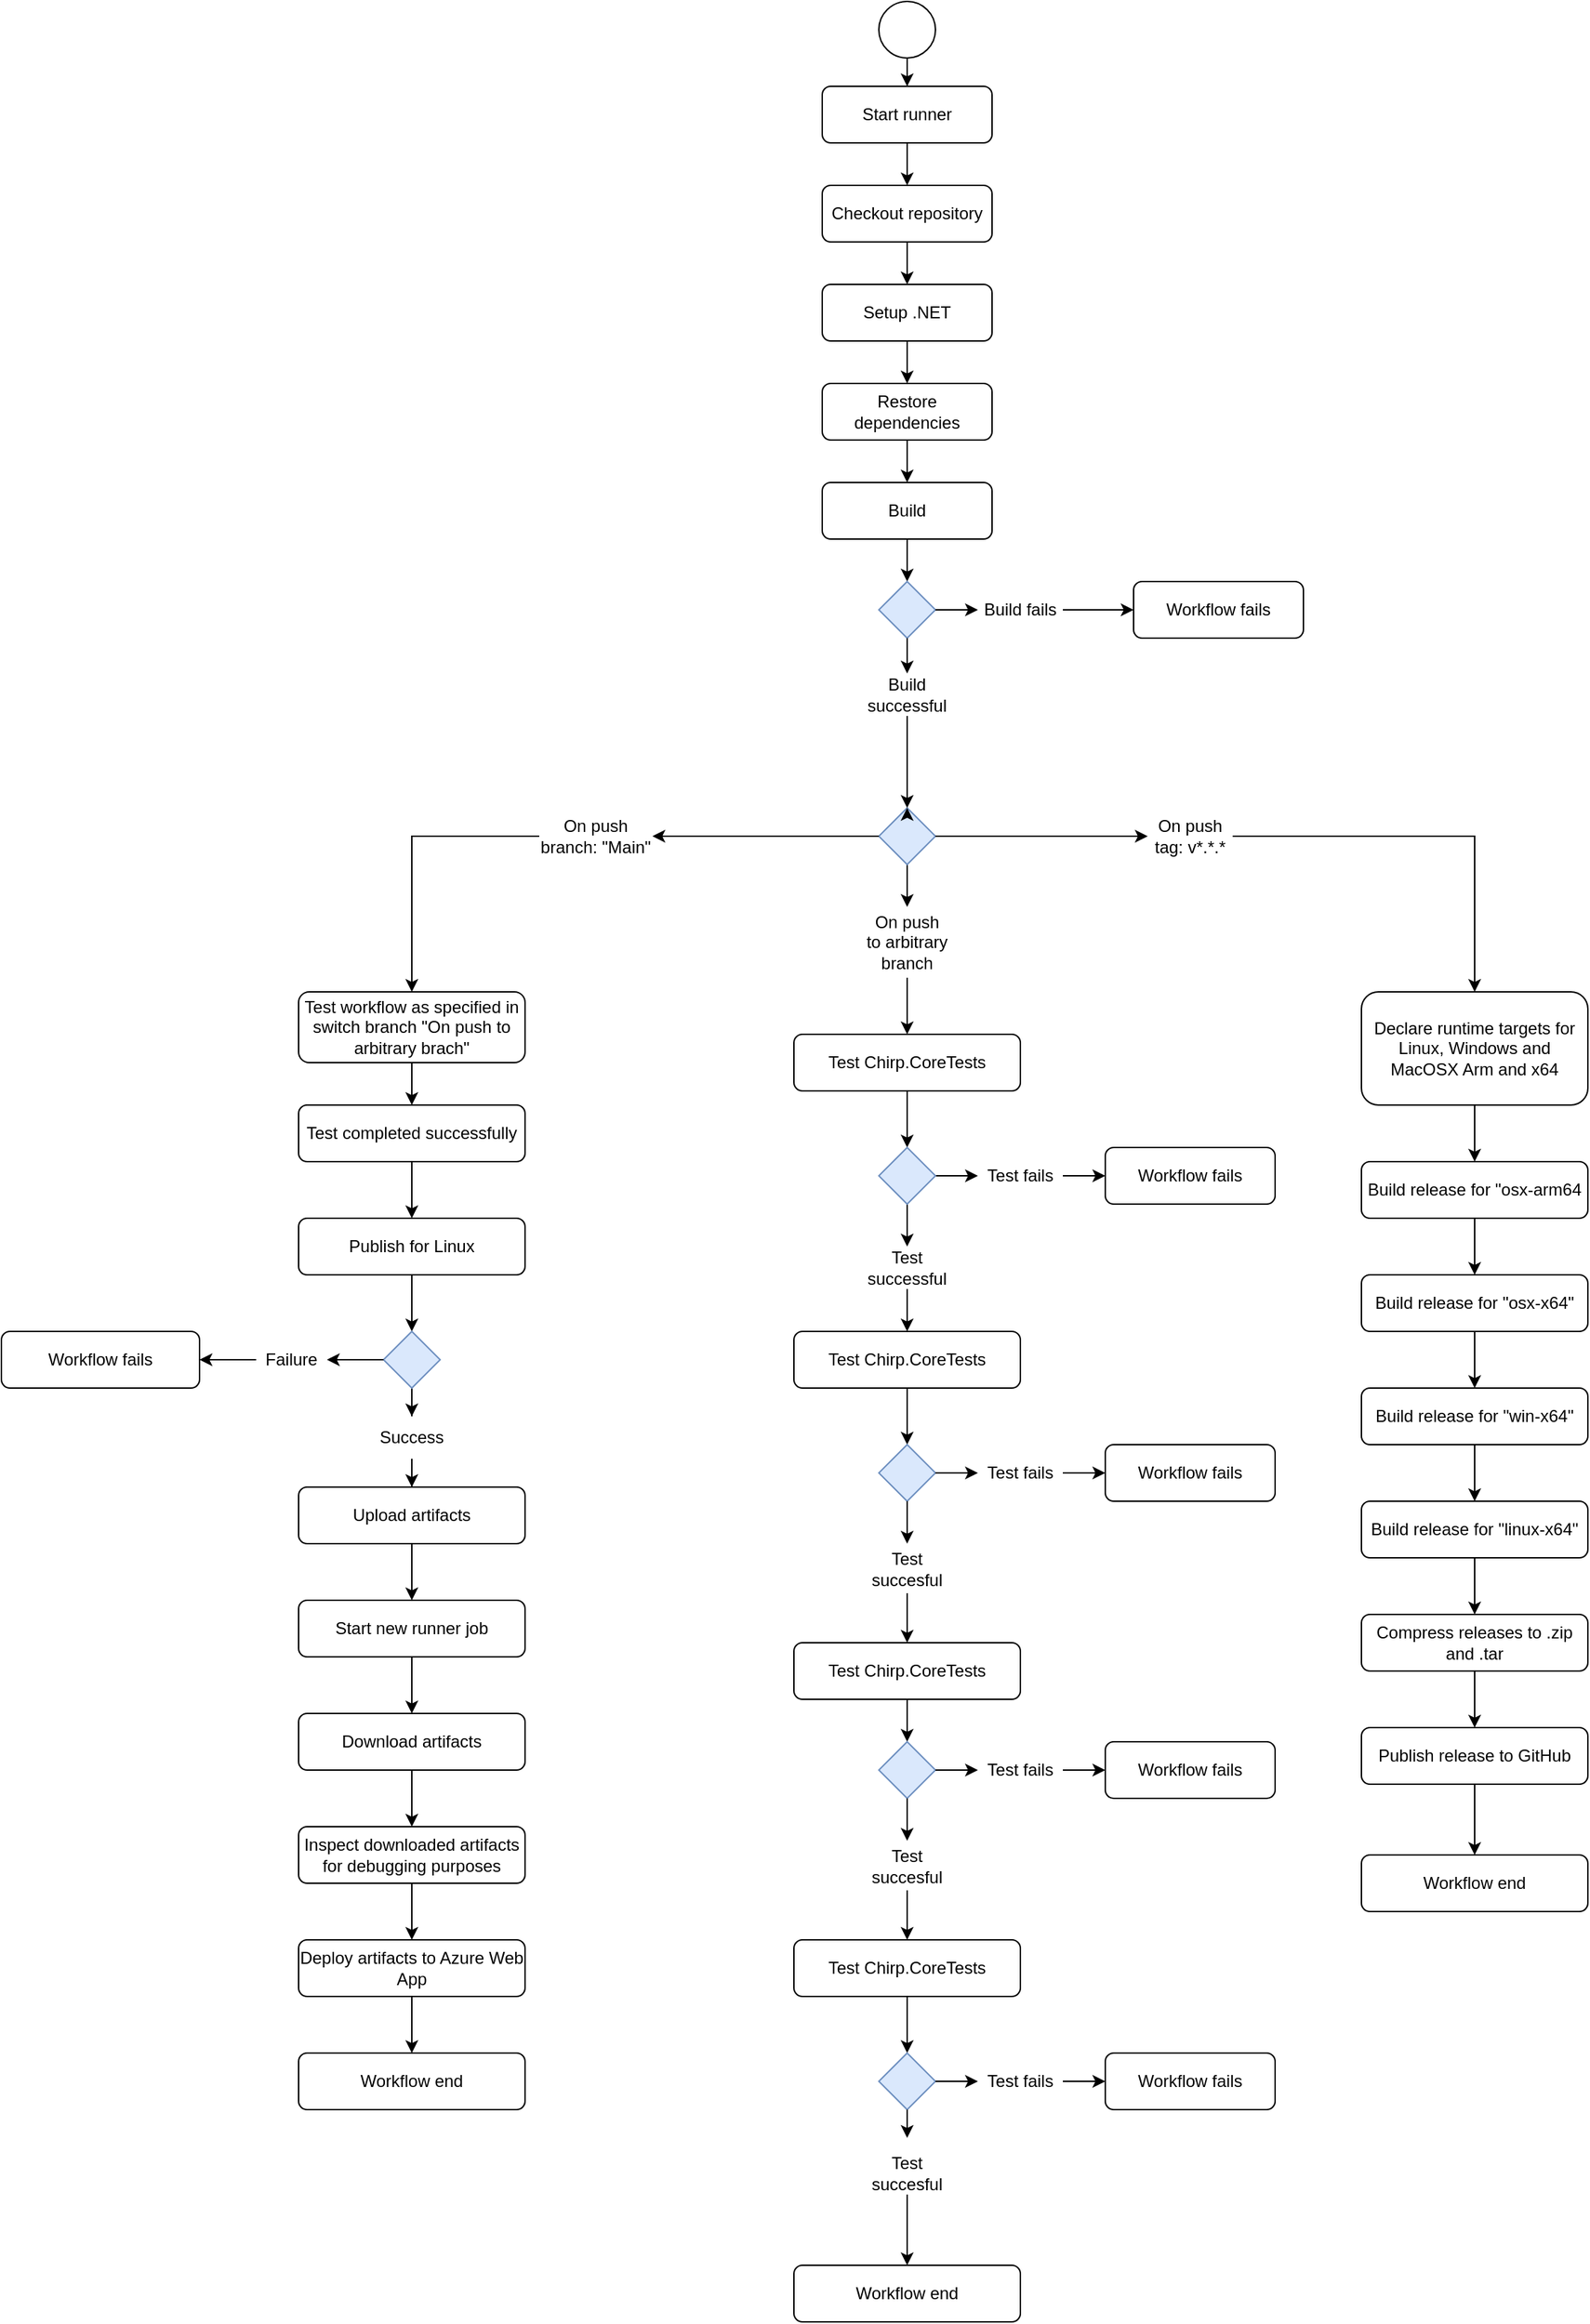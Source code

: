 <mxfile version="22.1.11" type="github">
  <diagram id="C5RBs43oDa-KdzZeNtuy" name="Page-1">
    <mxGraphModel dx="1363" dy="829" grid="1" gridSize="10" guides="1" tooltips="1" connect="1" arrows="1" fold="1" page="1" pageScale="1" pageWidth="827" pageHeight="1169" math="0" shadow="0">
      <root>
        <mxCell id="WIyWlLk6GJQsqaUBKTNV-0" />
        <mxCell id="WIyWlLk6GJQsqaUBKTNV-1" parent="WIyWlLk6GJQsqaUBKTNV-0" />
        <mxCell id="6M2s1T-CdseFFnocJwDW-27" style="edgeStyle=orthogonalEdgeStyle;rounded=0;orthogonalLoop=1;jettySize=auto;html=1;entryX=0.5;entryY=0;entryDx=0;entryDy=0;" parent="WIyWlLk6GJQsqaUBKTNV-1" source="WIyWlLk6GJQsqaUBKTNV-7" target="6M2s1T-CdseFFnocJwDW-26" edge="1">
          <mxGeometry relative="1" as="geometry">
            <mxPoint x="840" y="230" as="targetPoint" />
          </mxGeometry>
        </mxCell>
        <mxCell id="WIyWlLk6GJQsqaUBKTNV-7" value="Start runner" style="rounded=1;whiteSpace=wrap;html=1;fontSize=12;glass=0;strokeWidth=1;shadow=0;flipV=0;" parent="WIyWlLk6GJQsqaUBKTNV-1" vertex="1">
          <mxGeometry x="780" y="80" width="120" height="40" as="geometry" />
        </mxCell>
        <mxCell id="6M2s1T-CdseFFnocJwDW-54" style="edgeStyle=orthogonalEdgeStyle;rounded=0;orthogonalLoop=1;jettySize=auto;html=1;entryX=0.5;entryY=0;entryDx=0;entryDy=0;" parent="WIyWlLk6GJQsqaUBKTNV-1" source="6M2s1T-CdseFFnocJwDW-0" target="WIyWlLk6GJQsqaUBKTNV-7" edge="1">
          <mxGeometry relative="1" as="geometry" />
        </mxCell>
        <mxCell id="6M2s1T-CdseFFnocJwDW-0" value="" style="ellipse;whiteSpace=wrap;html=1;aspect=fixed;flipV=0;" parent="WIyWlLk6GJQsqaUBKTNV-1" vertex="1">
          <mxGeometry x="820" y="20" width="40" height="40" as="geometry" />
        </mxCell>
        <mxCell id="6M2s1T-CdseFFnocJwDW-119" style="edgeStyle=orthogonalEdgeStyle;rounded=0;orthogonalLoop=1;jettySize=auto;html=1;entryX=0.5;entryY=0;entryDx=0;entryDy=0;" parent="WIyWlLk6GJQsqaUBKTNV-1" source="6M2s1T-CdseFFnocJwDW-14" target="6M2s1T-CdseFFnocJwDW-21" edge="1">
          <mxGeometry relative="1" as="geometry" />
        </mxCell>
        <mxCell id="6M2s1T-CdseFFnocJwDW-14" value="" style="rhombus;whiteSpace=wrap;html=1;fillColor=#dae8fc;strokeColor=#6c8ebf;flipV=0;" parent="WIyWlLk6GJQsqaUBKTNV-1" vertex="1">
          <mxGeometry x="820" y="590" width="40" height="40" as="geometry" />
        </mxCell>
        <mxCell id="6M2s1T-CdseFFnocJwDW-22" value="" style="edgeStyle=orthogonalEdgeStyle;rounded=0;orthogonalLoop=1;jettySize=auto;html=1;" parent="WIyWlLk6GJQsqaUBKTNV-1" source="6M2s1T-CdseFFnocJwDW-14" target="6M2s1T-CdseFFnocJwDW-18" edge="1">
          <mxGeometry relative="1" as="geometry">
            <mxPoint x="520" y="695" as="targetPoint" />
            <mxPoint x="820" y="605" as="sourcePoint" />
            <Array as="points" />
          </mxGeometry>
        </mxCell>
        <mxCell id="6M2s1T-CdseFFnocJwDW-118" style="edgeStyle=orthogonalEdgeStyle;rounded=0;orthogonalLoop=1;jettySize=auto;html=1;entryX=0.5;entryY=0;entryDx=0;entryDy=0;" parent="WIyWlLk6GJQsqaUBKTNV-1" source="6M2s1T-CdseFFnocJwDW-18" target="6M2s1T-CdseFFnocJwDW-108" edge="1">
          <mxGeometry relative="1" as="geometry">
            <mxPoint x="490" y="720" as="targetPoint" />
          </mxGeometry>
        </mxCell>
        <mxCell id="6M2s1T-CdseFFnocJwDW-18" value="On push branch: &quot;Main&quot;" style="text;html=1;strokeColor=none;fillColor=none;align=center;verticalAlign=middle;whiteSpace=wrap;rounded=0;flipV=0;" parent="WIyWlLk6GJQsqaUBKTNV-1" vertex="1">
          <mxGeometry x="580" y="595" width="80" height="30" as="geometry" />
        </mxCell>
        <mxCell id="6M2s1T-CdseFFnocJwDW-65" style="edgeStyle=orthogonalEdgeStyle;rounded=0;orthogonalLoop=1;jettySize=auto;html=1;entryX=0.5;entryY=0;entryDx=0;entryDy=0;" parent="WIyWlLk6GJQsqaUBKTNV-1" source="6M2s1T-CdseFFnocJwDW-21" target="6M2s1T-CdseFFnocJwDW-69" edge="1">
          <mxGeometry relative="1" as="geometry">
            <mxPoint x="840" y="780" as="targetPoint" />
          </mxGeometry>
        </mxCell>
        <mxCell id="6M2s1T-CdseFFnocJwDW-21" value="On push to arbitrary branch" style="text;html=1;strokeColor=none;fillColor=none;align=center;verticalAlign=middle;whiteSpace=wrap;rounded=0;flipV=0;" parent="WIyWlLk6GJQsqaUBKTNV-1" vertex="1">
          <mxGeometry x="810" y="660" width="60" height="50" as="geometry" />
        </mxCell>
        <mxCell id="6M2s1T-CdseFFnocJwDW-25" value="" style="edgeStyle=orthogonalEdgeStyle;rounded=0;orthogonalLoop=1;jettySize=auto;html=1;" parent="WIyWlLk6GJQsqaUBKTNV-1" source="6M2s1T-CdseFFnocJwDW-14" target="6M2s1T-CdseFFnocJwDW-19" edge="1">
          <mxGeometry relative="1" as="geometry">
            <mxPoint x="860" y="605" as="sourcePoint" />
            <mxPoint x="1200" y="735" as="targetPoint" />
            <Array as="points" />
          </mxGeometry>
        </mxCell>
        <mxCell id="6M2s1T-CdseFFnocJwDW-64" style="edgeStyle=orthogonalEdgeStyle;rounded=0;orthogonalLoop=1;jettySize=auto;html=1;entryX=0.5;entryY=0;entryDx=0;entryDy=0;" parent="WIyWlLk6GJQsqaUBKTNV-1" source="6M2s1T-CdseFFnocJwDW-19" target="6M2s1T-CdseFFnocJwDW-34" edge="1">
          <mxGeometry relative="1" as="geometry" />
        </mxCell>
        <mxCell id="6M2s1T-CdseFFnocJwDW-19" value="On push tag: v*.*.*" style="text;html=1;strokeColor=none;fillColor=none;align=center;verticalAlign=middle;whiteSpace=wrap;rounded=0;flipV=0;" parent="WIyWlLk6GJQsqaUBKTNV-1" vertex="1">
          <mxGeometry x="1010" y="595" width="60" height="30" as="geometry" />
        </mxCell>
        <mxCell id="6M2s1T-CdseFFnocJwDW-29" style="edgeStyle=orthogonalEdgeStyle;rounded=0;orthogonalLoop=1;jettySize=auto;html=1;entryX=0.5;entryY=0;entryDx=0;entryDy=0;" parent="WIyWlLk6GJQsqaUBKTNV-1" source="6M2s1T-CdseFFnocJwDW-26" target="6M2s1T-CdseFFnocJwDW-28" edge="1">
          <mxGeometry relative="1" as="geometry" />
        </mxCell>
        <mxCell id="6M2s1T-CdseFFnocJwDW-26" value="Checkout repository" style="rounded=1;whiteSpace=wrap;html=1;fontSize=12;glass=0;strokeWidth=1;shadow=0;flipV=0;" parent="WIyWlLk6GJQsqaUBKTNV-1" vertex="1">
          <mxGeometry x="780" y="150" width="120" height="40" as="geometry" />
        </mxCell>
        <mxCell id="6M2s1T-CdseFFnocJwDW-31" style="edgeStyle=orthogonalEdgeStyle;rounded=0;orthogonalLoop=1;jettySize=auto;html=1;entryX=0.5;entryY=0;entryDx=0;entryDy=0;" parent="WIyWlLk6GJQsqaUBKTNV-1" source="6M2s1T-CdseFFnocJwDW-28" target="6M2s1T-CdseFFnocJwDW-30" edge="1">
          <mxGeometry relative="1" as="geometry" />
        </mxCell>
        <mxCell id="6M2s1T-CdseFFnocJwDW-28" value="Setup .NET" style="rounded=1;whiteSpace=wrap;html=1;fontSize=12;glass=0;strokeWidth=1;shadow=0;flipV=0;" parent="WIyWlLk6GJQsqaUBKTNV-1" vertex="1">
          <mxGeometry x="780" y="220" width="120" height="40" as="geometry" />
        </mxCell>
        <mxCell id="6M2s1T-CdseFFnocJwDW-33" style="edgeStyle=orthogonalEdgeStyle;rounded=0;orthogonalLoop=1;jettySize=auto;html=1;entryX=0.5;entryY=0;entryDx=0;entryDy=0;" parent="WIyWlLk6GJQsqaUBKTNV-1" source="6M2s1T-CdseFFnocJwDW-30" target="6M2s1T-CdseFFnocJwDW-32" edge="1">
          <mxGeometry relative="1" as="geometry" />
        </mxCell>
        <mxCell id="6M2s1T-CdseFFnocJwDW-30" value="Restore dependencies" style="rounded=1;whiteSpace=wrap;html=1;fontSize=12;glass=0;strokeWidth=1;shadow=0;flipV=0;" parent="WIyWlLk6GJQsqaUBKTNV-1" vertex="1">
          <mxGeometry x="780" y="290" width="120" height="40" as="geometry" />
        </mxCell>
        <mxCell id="6M2s1T-CdseFFnocJwDW-32" value="Build" style="rounded=1;whiteSpace=wrap;html=1;fontSize=12;glass=0;strokeWidth=1;shadow=0;flipV=0;" parent="WIyWlLk6GJQsqaUBKTNV-1" vertex="1">
          <mxGeometry x="780" y="360" width="120" height="40" as="geometry" />
        </mxCell>
        <mxCell id="6M2s1T-CdseFFnocJwDW-41" style="edgeStyle=orthogonalEdgeStyle;rounded=0;orthogonalLoop=1;jettySize=auto;html=1;entryX=0.5;entryY=0;entryDx=0;entryDy=0;" parent="WIyWlLk6GJQsqaUBKTNV-1" source="6M2s1T-CdseFFnocJwDW-34" target="6M2s1T-CdseFFnocJwDW-36" edge="1">
          <mxGeometry relative="1" as="geometry" />
        </mxCell>
        <mxCell id="6M2s1T-CdseFFnocJwDW-34" value="Declare runtime targets for Linux, Windows and MacOSX Arm and x64" style="rounded=1;whiteSpace=wrap;html=1;fontSize=12;glass=0;strokeWidth=1;shadow=0;flipV=0;" parent="WIyWlLk6GJQsqaUBKTNV-1" vertex="1">
          <mxGeometry x="1161" y="720" width="160" height="80" as="geometry" />
        </mxCell>
        <mxCell id="6M2s1T-CdseFFnocJwDW-42" style="edgeStyle=orthogonalEdgeStyle;rounded=0;orthogonalLoop=1;jettySize=auto;html=1;entryX=0.5;entryY=0;entryDx=0;entryDy=0;" parent="WIyWlLk6GJQsqaUBKTNV-1" source="6M2s1T-CdseFFnocJwDW-36" target="6M2s1T-CdseFFnocJwDW-37" edge="1">
          <mxGeometry relative="1" as="geometry" />
        </mxCell>
        <mxCell id="6M2s1T-CdseFFnocJwDW-36" value="Build release for &quot;osx-arm64" style="rounded=1;whiteSpace=wrap;html=1;fontSize=12;glass=0;strokeWidth=1;shadow=0;flipV=0;" parent="WIyWlLk6GJQsqaUBKTNV-1" vertex="1">
          <mxGeometry x="1161" y="840" width="160" height="40" as="geometry" />
        </mxCell>
        <mxCell id="6M2s1T-CdseFFnocJwDW-43" style="edgeStyle=orthogonalEdgeStyle;rounded=0;orthogonalLoop=1;jettySize=auto;html=1;entryX=0.5;entryY=0;entryDx=0;entryDy=0;" parent="WIyWlLk6GJQsqaUBKTNV-1" source="6M2s1T-CdseFFnocJwDW-37" target="6M2s1T-CdseFFnocJwDW-38" edge="1">
          <mxGeometry relative="1" as="geometry" />
        </mxCell>
        <mxCell id="6M2s1T-CdseFFnocJwDW-37" value="Build release for &quot;osx-x64&quot;" style="rounded=1;whiteSpace=wrap;html=1;fontSize=12;glass=0;strokeWidth=1;shadow=0;flipV=0;" parent="WIyWlLk6GJQsqaUBKTNV-1" vertex="1">
          <mxGeometry x="1161" y="920" width="160" height="40" as="geometry" />
        </mxCell>
        <mxCell id="6M2s1T-CdseFFnocJwDW-44" style="edgeStyle=orthogonalEdgeStyle;rounded=0;orthogonalLoop=1;jettySize=auto;html=1;entryX=0.5;entryY=0;entryDx=0;entryDy=0;" parent="WIyWlLk6GJQsqaUBKTNV-1" source="6M2s1T-CdseFFnocJwDW-38" target="6M2s1T-CdseFFnocJwDW-40" edge="1">
          <mxGeometry relative="1" as="geometry" />
        </mxCell>
        <mxCell id="6M2s1T-CdseFFnocJwDW-38" value="Build release for &quot;win-x64&quot;" style="rounded=1;whiteSpace=wrap;html=1;fontSize=12;glass=0;strokeWidth=1;shadow=0;flipV=0;" parent="WIyWlLk6GJQsqaUBKTNV-1" vertex="1">
          <mxGeometry x="1161" y="1000" width="160" height="40" as="geometry" />
        </mxCell>
        <mxCell id="6M2s1T-CdseFFnocJwDW-66" style="edgeStyle=orthogonalEdgeStyle;rounded=0;orthogonalLoop=1;jettySize=auto;html=1;entryX=0.5;entryY=0;entryDx=0;entryDy=0;" parent="WIyWlLk6GJQsqaUBKTNV-1" source="6M2s1T-CdseFFnocJwDW-40" target="6M2s1T-CdseFFnocJwDW-45" edge="1">
          <mxGeometry relative="1" as="geometry" />
        </mxCell>
        <mxCell id="6M2s1T-CdseFFnocJwDW-40" value="Build release for &quot;linux-x64&quot;" style="rounded=1;whiteSpace=wrap;html=1;fontSize=12;glass=0;strokeWidth=1;shadow=0;flipV=0;" parent="WIyWlLk6GJQsqaUBKTNV-1" vertex="1">
          <mxGeometry x="1161" y="1080" width="160" height="40" as="geometry" />
        </mxCell>
        <mxCell id="6M2s1T-CdseFFnocJwDW-68" style="edgeStyle=orthogonalEdgeStyle;rounded=0;orthogonalLoop=1;jettySize=auto;html=1;entryX=0.5;entryY=0;entryDx=0;entryDy=0;" parent="WIyWlLk6GJQsqaUBKTNV-1" source="6M2s1T-CdseFFnocJwDW-45" target="6M2s1T-CdseFFnocJwDW-67" edge="1">
          <mxGeometry relative="1" as="geometry" />
        </mxCell>
        <mxCell id="6M2s1T-CdseFFnocJwDW-45" value="Compress releases to .zip and .tar" style="rounded=1;whiteSpace=wrap;html=1;fontSize=12;glass=0;strokeWidth=1;shadow=0;flipV=0;" parent="WIyWlLk6GJQsqaUBKTNV-1" vertex="1">
          <mxGeometry x="1161" y="1160" width="160" height="40" as="geometry" />
        </mxCell>
        <mxCell id="6M2s1T-CdseFFnocJwDW-47" value="" style="edgeStyle=orthogonalEdgeStyle;rounded=0;orthogonalLoop=1;jettySize=auto;html=1;entryX=0.5;entryY=0;entryDx=0;entryDy=0;" parent="WIyWlLk6GJQsqaUBKTNV-1" source="6M2s1T-CdseFFnocJwDW-32" target="6M2s1T-CdseFFnocJwDW-46" edge="1">
          <mxGeometry relative="1" as="geometry">
            <mxPoint x="1050" y="630" as="sourcePoint" />
            <mxPoint x="1050" y="820" as="targetPoint" />
          </mxGeometry>
        </mxCell>
        <mxCell id="6M2s1T-CdseFFnocJwDW-48" style="edgeStyle=orthogonalEdgeStyle;rounded=0;orthogonalLoop=1;jettySize=auto;html=1;entryX=0;entryY=0.5;entryDx=0;entryDy=0;" parent="WIyWlLk6GJQsqaUBKTNV-1" source="6M2s1T-CdseFFnocJwDW-59" target="6M2s1T-CdseFFnocJwDW-52" edge="1">
          <mxGeometry relative="1" as="geometry">
            <mxPoint x="1130" y="624" as="targetPoint" />
          </mxGeometry>
        </mxCell>
        <mxCell id="6M2s1T-CdseFFnocJwDW-60" style="edgeStyle=orthogonalEdgeStyle;rounded=0;orthogonalLoop=1;jettySize=auto;html=1;entryX=0.5;entryY=0;entryDx=0;entryDy=0;" parent="WIyWlLk6GJQsqaUBKTNV-1" target="6M2s1T-CdseFFnocJwDW-14" edge="1">
          <mxGeometry relative="1" as="geometry">
            <mxPoint x="840" y="594" as="sourcePoint" />
          </mxGeometry>
        </mxCell>
        <mxCell id="6M2s1T-CdseFFnocJwDW-46" value="" style="rhombus;whiteSpace=wrap;html=1;fillColor=#dae8fc;strokeColor=#6c8ebf;flipV=0;" parent="WIyWlLk6GJQsqaUBKTNV-1" vertex="1">
          <mxGeometry x="820" y="430" width="40" height="40" as="geometry" />
        </mxCell>
        <mxCell id="6M2s1T-CdseFFnocJwDW-52" value="Workflow fails" style="rounded=1;whiteSpace=wrap;html=1;fontSize=12;glass=0;strokeWidth=1;shadow=0;flipV=0;" parent="WIyWlLk6GJQsqaUBKTNV-1" vertex="1">
          <mxGeometry x="1000" y="430" width="120" height="40" as="geometry" />
        </mxCell>
        <mxCell id="6M2s1T-CdseFFnocJwDW-58" value="" style="edgeStyle=orthogonalEdgeStyle;rounded=0;orthogonalLoop=1;jettySize=auto;html=1;entryX=0;entryY=0.5;entryDx=0;entryDy=0;" parent="WIyWlLk6GJQsqaUBKTNV-1" source="6M2s1T-CdseFFnocJwDW-46" target="6M2s1T-CdseFFnocJwDW-59" edge="1">
          <mxGeometry relative="1" as="geometry">
            <mxPoint x="1000" y="454" as="targetPoint" />
            <mxPoint x="860" y="454" as="sourcePoint" />
          </mxGeometry>
        </mxCell>
        <mxCell id="6M2s1T-CdseFFnocJwDW-59" value="Build fails" style="text;html=1;strokeColor=none;fillColor=none;align=center;verticalAlign=middle;whiteSpace=wrap;rounded=0;flipV=0;" parent="WIyWlLk6GJQsqaUBKTNV-1" vertex="1">
          <mxGeometry x="890" y="435" width="60" height="30" as="geometry" />
        </mxCell>
        <mxCell id="6M2s1T-CdseFFnocJwDW-61" value="" style="edgeStyle=orthogonalEdgeStyle;rounded=0;orthogonalLoop=1;jettySize=auto;html=1;entryX=0.5;entryY=0;entryDx=0;entryDy=0;" parent="WIyWlLk6GJQsqaUBKTNV-1" source="6M2s1T-CdseFFnocJwDW-46" target="6M2s1T-CdseFFnocJwDW-62" edge="1">
          <mxGeometry relative="1" as="geometry">
            <mxPoint x="840" y="470" as="sourcePoint" />
            <mxPoint x="840" y="550" as="targetPoint" />
          </mxGeometry>
        </mxCell>
        <mxCell id="6M2s1T-CdseFFnocJwDW-63" style="edgeStyle=orthogonalEdgeStyle;rounded=0;orthogonalLoop=1;jettySize=auto;html=1;entryX=0.5;entryY=0;entryDx=0;entryDy=0;" parent="WIyWlLk6GJQsqaUBKTNV-1" source="6M2s1T-CdseFFnocJwDW-62" target="6M2s1T-CdseFFnocJwDW-14" edge="1">
          <mxGeometry relative="1" as="geometry" />
        </mxCell>
        <mxCell id="6M2s1T-CdseFFnocJwDW-62" value="Build successful" style="text;html=1;strokeColor=none;fillColor=none;align=center;verticalAlign=middle;whiteSpace=wrap;rounded=0;flipV=0;" parent="WIyWlLk6GJQsqaUBKTNV-1" vertex="1">
          <mxGeometry x="810" y="495" width="60" height="30" as="geometry" />
        </mxCell>
        <mxCell id="6M2s1T-CdseFFnocJwDW-162" style="edgeStyle=orthogonalEdgeStyle;rounded=0;orthogonalLoop=1;jettySize=auto;html=1;entryX=0.5;entryY=0;entryDx=0;entryDy=0;" parent="WIyWlLk6GJQsqaUBKTNV-1" source="6M2s1T-CdseFFnocJwDW-67" target="6M2s1T-CdseFFnocJwDW-161" edge="1">
          <mxGeometry relative="1" as="geometry" />
        </mxCell>
        <mxCell id="6M2s1T-CdseFFnocJwDW-67" value="Publish release to GitHub" style="rounded=1;whiteSpace=wrap;html=1;fontSize=12;glass=0;strokeWidth=1;shadow=0;flipV=0;" parent="WIyWlLk6GJQsqaUBKTNV-1" vertex="1">
          <mxGeometry x="1161" y="1240" width="160" height="40" as="geometry" />
        </mxCell>
        <mxCell id="6M2s1T-CdseFFnocJwDW-69" value="Test Chirp.CoreTests" style="rounded=1;whiteSpace=wrap;html=1;fontSize=12;glass=0;strokeWidth=1;shadow=0;flipV=0;" parent="WIyWlLk6GJQsqaUBKTNV-1" vertex="1">
          <mxGeometry x="760" y="750" width="160" height="40" as="geometry" />
        </mxCell>
        <mxCell id="6M2s1T-CdseFFnocJwDW-73" value="" style="edgeStyle=orthogonalEdgeStyle;rounded=0;orthogonalLoop=1;jettySize=auto;html=1;entryX=0;entryY=0.5;entryDx=0;entryDy=0;" parent="WIyWlLk6GJQsqaUBKTNV-1" source="6M2s1T-CdseFFnocJwDW-72" target="6M2s1T-CdseFFnocJwDW-74" edge="1">
          <mxGeometry relative="1" as="geometry">
            <mxPoint x="1000" y="904" as="targetPoint" />
            <mxPoint x="860" y="904" as="sourcePoint" />
          </mxGeometry>
        </mxCell>
        <mxCell id="6M2s1T-CdseFFnocJwDW-78" style="edgeStyle=orthogonalEdgeStyle;rounded=0;orthogonalLoop=1;jettySize=auto;html=1;entryX=0;entryY=0.5;entryDx=0;entryDy=0;" parent="WIyWlLk6GJQsqaUBKTNV-1" source="6M2s1T-CdseFFnocJwDW-74" target="6M2s1T-CdseFFnocJwDW-77" edge="1">
          <mxGeometry relative="1" as="geometry" />
        </mxCell>
        <mxCell id="6M2s1T-CdseFFnocJwDW-74" value="Test fails" style="text;html=1;strokeColor=none;fillColor=none;align=center;verticalAlign=middle;whiteSpace=wrap;rounded=0;flipV=0;" parent="WIyWlLk6GJQsqaUBKTNV-1" vertex="1">
          <mxGeometry x="890" y="835" width="60" height="30" as="geometry" />
        </mxCell>
        <mxCell id="6M2s1T-CdseFFnocJwDW-76" value="Test successful" style="text;html=1;strokeColor=none;fillColor=none;align=center;verticalAlign=middle;whiteSpace=wrap;rounded=0;flipV=0;" parent="WIyWlLk6GJQsqaUBKTNV-1" vertex="1">
          <mxGeometry x="810" y="900" width="60" height="30" as="geometry" />
        </mxCell>
        <mxCell id="6M2s1T-CdseFFnocJwDW-77" value="Workflow fails" style="rounded=1;whiteSpace=wrap;html=1;fontSize=12;glass=0;strokeWidth=1;shadow=0;flipV=0;" parent="WIyWlLk6GJQsqaUBKTNV-1" vertex="1">
          <mxGeometry x="980" y="830" width="120" height="40" as="geometry" />
        </mxCell>
        <mxCell id="6M2s1T-CdseFFnocJwDW-90" style="edgeStyle=orthogonalEdgeStyle;rounded=0;orthogonalLoop=1;jettySize=auto;html=1;entryX=0.5;entryY=0;entryDx=0;entryDy=0;" parent="WIyWlLk6GJQsqaUBKTNV-1" source="6M2s1T-CdseFFnocJwDW-79" target="6M2s1T-CdseFFnocJwDW-81" edge="1">
          <mxGeometry relative="1" as="geometry" />
        </mxCell>
        <mxCell id="6M2s1T-CdseFFnocJwDW-79" value="Test Chirp.CoreTests" style="rounded=1;whiteSpace=wrap;html=1;fontSize=12;glass=0;strokeWidth=1;shadow=0;flipV=0;" parent="WIyWlLk6GJQsqaUBKTNV-1" vertex="1">
          <mxGeometry x="760" y="960" width="160" height="40" as="geometry" />
        </mxCell>
        <mxCell id="6M2s1T-CdseFFnocJwDW-80" style="edgeStyle=orthogonalEdgeStyle;rounded=0;orthogonalLoop=1;jettySize=auto;html=1;entryX=0.5;entryY=0;entryDx=0;entryDy=0;" parent="WIyWlLk6GJQsqaUBKTNV-1" source="6M2s1T-CdseFFnocJwDW-76" target="6M2s1T-CdseFFnocJwDW-79" edge="1">
          <mxGeometry relative="1" as="geometry" />
        </mxCell>
        <mxCell id="6M2s1T-CdseFFnocJwDW-81" value="" style="rhombus;whiteSpace=wrap;html=1;fillColor=#dae8fc;strokeColor=#6c8ebf;flipV=0;" parent="WIyWlLk6GJQsqaUBKTNV-1" vertex="1">
          <mxGeometry x="820" y="1040" width="40" height="40" as="geometry" />
        </mxCell>
        <mxCell id="6M2s1T-CdseFFnocJwDW-82" value="" style="edgeStyle=orthogonalEdgeStyle;rounded=0;orthogonalLoop=1;jettySize=auto;html=1;entryX=0;entryY=0.5;entryDx=0;entryDy=0;" parent="WIyWlLk6GJQsqaUBKTNV-1" source="6M2s1T-CdseFFnocJwDW-81" target="6M2s1T-CdseFFnocJwDW-84" edge="1">
          <mxGeometry relative="1" as="geometry">
            <mxPoint x="1000" y="1144" as="targetPoint" />
            <mxPoint x="860" y="1144" as="sourcePoint" />
          </mxGeometry>
        </mxCell>
        <mxCell id="6M2s1T-CdseFFnocJwDW-122" style="edgeStyle=orthogonalEdgeStyle;rounded=0;orthogonalLoop=1;jettySize=auto;html=1;entryX=0;entryY=0.5;entryDx=0;entryDy=0;" parent="WIyWlLk6GJQsqaUBKTNV-1" source="6M2s1T-CdseFFnocJwDW-84" target="6M2s1T-CdseFFnocJwDW-89" edge="1">
          <mxGeometry relative="1" as="geometry" />
        </mxCell>
        <mxCell id="6M2s1T-CdseFFnocJwDW-84" value="Test fails" style="text;html=1;strokeColor=none;fillColor=none;align=center;verticalAlign=middle;whiteSpace=wrap;rounded=0;flipV=0;" parent="WIyWlLk6GJQsqaUBKTNV-1" vertex="1">
          <mxGeometry x="890" y="1045" width="60" height="30" as="geometry" />
        </mxCell>
        <mxCell id="6M2s1T-CdseFFnocJwDW-85" value="" style="edgeStyle=orthogonalEdgeStyle;rounded=0;orthogonalLoop=1;jettySize=auto;html=1;entryX=0.5;entryY=0;entryDx=0;entryDy=0;" parent="WIyWlLk6GJQsqaUBKTNV-1" source="6M2s1T-CdseFFnocJwDW-81" target="6M2s1T-CdseFFnocJwDW-86" edge="1">
          <mxGeometry relative="1" as="geometry">
            <mxPoint x="840" y="1160" as="sourcePoint" />
            <mxPoint x="840" y="1240" as="targetPoint" />
          </mxGeometry>
        </mxCell>
        <mxCell id="6M2s1T-CdseFFnocJwDW-91" style="edgeStyle=orthogonalEdgeStyle;rounded=0;orthogonalLoop=1;jettySize=auto;html=1;entryX=0.5;entryY=0;entryDx=0;entryDy=0;" parent="WIyWlLk6GJQsqaUBKTNV-1" source="6M2s1T-CdseFFnocJwDW-86" target="6M2s1T-CdseFFnocJwDW-87" edge="1">
          <mxGeometry relative="1" as="geometry" />
        </mxCell>
        <mxCell id="6M2s1T-CdseFFnocJwDW-86" value="Test succesful" style="text;html=1;strokeColor=none;fillColor=none;align=center;verticalAlign=middle;whiteSpace=wrap;rounded=0;flipV=0;" parent="WIyWlLk6GJQsqaUBKTNV-1" vertex="1">
          <mxGeometry x="810" y="1110" width="60" height="35" as="geometry" />
        </mxCell>
        <mxCell id="6M2s1T-CdseFFnocJwDW-101" style="edgeStyle=orthogonalEdgeStyle;rounded=0;orthogonalLoop=1;jettySize=auto;html=1;entryX=0.5;entryY=0;entryDx=0;entryDy=0;" parent="WIyWlLk6GJQsqaUBKTNV-1" source="6M2s1T-CdseFFnocJwDW-87" target="6M2s1T-CdseFFnocJwDW-92" edge="1">
          <mxGeometry relative="1" as="geometry" />
        </mxCell>
        <mxCell id="6M2s1T-CdseFFnocJwDW-87" value="Test Chirp.CoreTests" style="rounded=1;whiteSpace=wrap;html=1;fontSize=12;glass=0;strokeWidth=1;shadow=0;flipV=0;" parent="WIyWlLk6GJQsqaUBKTNV-1" vertex="1">
          <mxGeometry x="760" y="1180" width="160" height="40" as="geometry" />
        </mxCell>
        <mxCell id="6M2s1T-CdseFFnocJwDW-89" value="Workflow fails" style="rounded=1;whiteSpace=wrap;html=1;fontSize=12;glass=0;strokeWidth=1;shadow=0;flipV=0;" parent="WIyWlLk6GJQsqaUBKTNV-1" vertex="1">
          <mxGeometry x="980" y="1040" width="120" height="40" as="geometry" />
        </mxCell>
        <mxCell id="6M2s1T-CdseFFnocJwDW-92" value="" style="rhombus;whiteSpace=wrap;html=1;fillColor=#dae8fc;strokeColor=#6c8ebf;flipV=0;" parent="WIyWlLk6GJQsqaUBKTNV-1" vertex="1">
          <mxGeometry x="820" y="1250" width="40" height="40" as="geometry" />
        </mxCell>
        <mxCell id="6M2s1T-CdseFFnocJwDW-93" value="" style="edgeStyle=orthogonalEdgeStyle;rounded=0;orthogonalLoop=1;jettySize=auto;html=1;entryX=0;entryY=0.5;entryDx=0;entryDy=0;" parent="WIyWlLk6GJQsqaUBKTNV-1" source="6M2s1T-CdseFFnocJwDW-92" target="6M2s1T-CdseFFnocJwDW-95" edge="1">
          <mxGeometry relative="1" as="geometry">
            <mxPoint x="1000" y="1344" as="targetPoint" />
            <mxPoint x="860" y="1344" as="sourcePoint" />
          </mxGeometry>
        </mxCell>
        <mxCell id="6M2s1T-CdseFFnocJwDW-123" style="edgeStyle=orthogonalEdgeStyle;rounded=0;orthogonalLoop=1;jettySize=auto;html=1;entryX=0;entryY=0.5;entryDx=0;entryDy=0;" parent="WIyWlLk6GJQsqaUBKTNV-1" source="6M2s1T-CdseFFnocJwDW-95" target="6M2s1T-CdseFFnocJwDW-100" edge="1">
          <mxGeometry relative="1" as="geometry" />
        </mxCell>
        <mxCell id="6M2s1T-CdseFFnocJwDW-95" value="Test fails" style="text;html=1;strokeColor=none;fillColor=none;align=center;verticalAlign=middle;whiteSpace=wrap;rounded=0;flipV=0;" parent="WIyWlLk6GJQsqaUBKTNV-1" vertex="1">
          <mxGeometry x="890" y="1255" width="60" height="30" as="geometry" />
        </mxCell>
        <mxCell id="6M2s1T-CdseFFnocJwDW-96" value="" style="edgeStyle=orthogonalEdgeStyle;rounded=0;orthogonalLoop=1;jettySize=auto;html=1;entryX=0.5;entryY=0;entryDx=0;entryDy=0;" parent="WIyWlLk6GJQsqaUBKTNV-1" source="6M2s1T-CdseFFnocJwDW-92" target="6M2s1T-CdseFFnocJwDW-98" edge="1">
          <mxGeometry relative="1" as="geometry">
            <mxPoint x="840" y="1360" as="sourcePoint" />
            <mxPoint x="840" y="1440" as="targetPoint" />
          </mxGeometry>
        </mxCell>
        <mxCell id="6M2s1T-CdseFFnocJwDW-124" style="edgeStyle=orthogonalEdgeStyle;rounded=0;orthogonalLoop=1;jettySize=auto;html=1;entryX=0.5;entryY=0;entryDx=0;entryDy=0;" parent="WIyWlLk6GJQsqaUBKTNV-1" source="6M2s1T-CdseFFnocJwDW-98" target="6M2s1T-CdseFFnocJwDW-99" edge="1">
          <mxGeometry relative="1" as="geometry" />
        </mxCell>
        <mxCell id="6M2s1T-CdseFFnocJwDW-98" value="Test succesful" style="text;html=1;strokeColor=none;fillColor=none;align=center;verticalAlign=middle;whiteSpace=wrap;rounded=0;flipV=0;" parent="WIyWlLk6GJQsqaUBKTNV-1" vertex="1">
          <mxGeometry x="810" y="1320" width="60" height="35" as="geometry" />
        </mxCell>
        <mxCell id="6M2s1T-CdseFFnocJwDW-156" style="edgeStyle=orthogonalEdgeStyle;rounded=0;orthogonalLoop=1;jettySize=auto;html=1;entryX=0.5;entryY=0;entryDx=0;entryDy=0;" parent="WIyWlLk6GJQsqaUBKTNV-1" source="6M2s1T-CdseFFnocJwDW-99" target="6M2s1T-CdseFFnocJwDW-150" edge="1">
          <mxGeometry relative="1" as="geometry" />
        </mxCell>
        <mxCell id="6M2s1T-CdseFFnocJwDW-99" value="Test Chirp.CoreTests" style="rounded=1;whiteSpace=wrap;html=1;fontSize=12;glass=0;strokeWidth=1;shadow=0;flipV=0;" parent="WIyWlLk6GJQsqaUBKTNV-1" vertex="1">
          <mxGeometry x="760" y="1390" width="160" height="40" as="geometry" />
        </mxCell>
        <mxCell id="6M2s1T-CdseFFnocJwDW-100" value="Workflow fails" style="rounded=1;whiteSpace=wrap;html=1;fontSize=12;glass=0;strokeWidth=1;shadow=0;flipV=0;" parent="WIyWlLk6GJQsqaUBKTNV-1" vertex="1">
          <mxGeometry x="980" y="1250" width="120" height="40" as="geometry" />
        </mxCell>
        <mxCell id="6M2s1T-CdseFFnocJwDW-107" style="edgeStyle=orthogonalEdgeStyle;rounded=0;orthogonalLoop=1;jettySize=auto;html=1;entryX=0.5;entryY=0;entryDx=0;entryDy=0;" parent="WIyWlLk6GJQsqaUBKTNV-1" source="6M2s1T-CdseFFnocJwDW-108" target="6M2s1T-CdseFFnocJwDW-110" edge="1">
          <mxGeometry relative="1" as="geometry" />
        </mxCell>
        <mxCell id="6M2s1T-CdseFFnocJwDW-108" value="Test workflow as specified in switch branch &quot;On push to arbitrary brach&quot;" style="rounded=1;whiteSpace=wrap;html=1;fontSize=12;glass=0;strokeWidth=1;shadow=0;flipV=0;" parent="WIyWlLk6GJQsqaUBKTNV-1" vertex="1">
          <mxGeometry x="410" y="720" width="160" height="50" as="geometry" />
        </mxCell>
        <mxCell id="6M2s1T-CdseFFnocJwDW-109" style="edgeStyle=orthogonalEdgeStyle;rounded=0;orthogonalLoop=1;jettySize=auto;html=1;entryX=0.5;entryY=0;entryDx=0;entryDy=0;" parent="WIyWlLk6GJQsqaUBKTNV-1" source="6M2s1T-CdseFFnocJwDW-110" target="6M2s1T-CdseFFnocJwDW-112" edge="1">
          <mxGeometry relative="1" as="geometry" />
        </mxCell>
        <mxCell id="6M2s1T-CdseFFnocJwDW-110" value="Test completed successfully" style="rounded=1;whiteSpace=wrap;html=1;fontSize=12;glass=0;strokeWidth=1;shadow=0;flipV=0;" parent="WIyWlLk6GJQsqaUBKTNV-1" vertex="1">
          <mxGeometry x="410" y="800" width="160" height="40" as="geometry" />
        </mxCell>
        <mxCell id="6M2s1T-CdseFFnocJwDW-111" style="edgeStyle=orthogonalEdgeStyle;rounded=0;orthogonalLoop=1;jettySize=auto;html=1;entryX=0.5;entryY=0;entryDx=0;entryDy=0;" parent="WIyWlLk6GJQsqaUBKTNV-1" source="6M2s1T-CdseFFnocJwDW-112" edge="1" target="6M2s1T-CdseFFnocJwDW-125">
          <mxGeometry relative="1" as="geometry">
            <mxPoint x="490" y="940" as="targetPoint" />
          </mxGeometry>
        </mxCell>
        <mxCell id="6M2s1T-CdseFFnocJwDW-112" value="Publish for Linux" style="rounded=1;whiteSpace=wrap;html=1;fontSize=12;glass=0;strokeWidth=1;shadow=0;flipV=0;" parent="WIyWlLk6GJQsqaUBKTNV-1" vertex="1">
          <mxGeometry x="410" y="880" width="160" height="40" as="geometry" />
        </mxCell>
        <mxCell id="6M2s1T-CdseFFnocJwDW-120" value="" style="edgeStyle=orthogonalEdgeStyle;rounded=0;orthogonalLoop=1;jettySize=auto;html=1;entryX=0.5;entryY=0;entryDx=0;entryDy=0;" parent="WIyWlLk6GJQsqaUBKTNV-1" source="6M2s1T-CdseFFnocJwDW-69" target="6M2s1T-CdseFFnocJwDW-72" edge="1">
          <mxGeometry relative="1" as="geometry">
            <mxPoint x="840" y="790" as="sourcePoint" />
            <mxPoint x="840" y="880" as="targetPoint" />
          </mxGeometry>
        </mxCell>
        <mxCell id="6M2s1T-CdseFFnocJwDW-121" style="edgeStyle=orthogonalEdgeStyle;rounded=0;orthogonalLoop=1;jettySize=auto;html=1;entryX=0.5;entryY=0;entryDx=0;entryDy=0;" parent="WIyWlLk6GJQsqaUBKTNV-1" source="6M2s1T-CdseFFnocJwDW-72" target="6M2s1T-CdseFFnocJwDW-76" edge="1">
          <mxGeometry relative="1" as="geometry" />
        </mxCell>
        <mxCell id="6M2s1T-CdseFFnocJwDW-72" value="" style="rhombus;whiteSpace=wrap;html=1;fillColor=#dae8fc;strokeColor=#6c8ebf;flipV=0;" parent="WIyWlLk6GJQsqaUBKTNV-1" vertex="1">
          <mxGeometry x="820" y="830" width="40" height="40" as="geometry" />
        </mxCell>
        <mxCell id="6M2s1T-CdseFFnocJwDW-127" style="edgeStyle=orthogonalEdgeStyle;rounded=0;orthogonalLoop=1;jettySize=auto;html=1;entryX=1;entryY=0.5;entryDx=0;entryDy=0;" parent="WIyWlLk6GJQsqaUBKTNV-1" source="6M2s1T-CdseFFnocJwDW-129" target="6M2s1T-CdseFFnocJwDW-126" edge="1">
          <mxGeometry relative="1" as="geometry" />
        </mxCell>
        <mxCell id="6M2s1T-CdseFFnocJwDW-132" style="edgeStyle=orthogonalEdgeStyle;rounded=0;orthogonalLoop=1;jettySize=auto;html=1;entryX=0.5;entryY=0;entryDx=0;entryDy=0;" parent="WIyWlLk6GJQsqaUBKTNV-1" source="6M2s1T-CdseFFnocJwDW-134" target="6M2s1T-CdseFFnocJwDW-131" edge="1">
          <mxGeometry relative="1" as="geometry" />
        </mxCell>
        <mxCell id="6M2s1T-CdseFFnocJwDW-135" style="edgeStyle=orthogonalEdgeStyle;rounded=0;orthogonalLoop=1;jettySize=auto;html=1;" parent="WIyWlLk6GJQsqaUBKTNV-1" source="6M2s1T-CdseFFnocJwDW-125" target="6M2s1T-CdseFFnocJwDW-134" edge="1">
          <mxGeometry relative="1" as="geometry" />
        </mxCell>
        <mxCell id="6M2s1T-CdseFFnocJwDW-125" value="" style="rhombus;whiteSpace=wrap;html=1;fillColor=#dae8fc;strokeColor=#6c8ebf;flipV=0;" parent="WIyWlLk6GJQsqaUBKTNV-1" vertex="1">
          <mxGeometry x="470" y="960" width="40" height="40" as="geometry" />
        </mxCell>
        <mxCell id="6M2s1T-CdseFFnocJwDW-126" value="Workflow fails" style="rounded=1;whiteSpace=wrap;html=1;fontSize=12;glass=0;strokeWidth=1;shadow=0;flipV=0;" parent="WIyWlLk6GJQsqaUBKTNV-1" vertex="1">
          <mxGeometry x="200" y="960" width="140" height="40" as="geometry" />
        </mxCell>
        <mxCell id="6M2s1T-CdseFFnocJwDW-128" value="" style="edgeStyle=orthogonalEdgeStyle;rounded=0;orthogonalLoop=1;jettySize=auto;html=1;entryX=1;entryY=0.5;entryDx=0;entryDy=0;" parent="WIyWlLk6GJQsqaUBKTNV-1" source="6M2s1T-CdseFFnocJwDW-125" target="6M2s1T-CdseFFnocJwDW-129" edge="1">
          <mxGeometry relative="1" as="geometry">
            <mxPoint x="470" y="980" as="sourcePoint" />
            <mxPoint x="360" y="980" as="targetPoint" />
          </mxGeometry>
        </mxCell>
        <mxCell id="6M2s1T-CdseFFnocJwDW-129" value="Failure" style="text;html=1;strokeColor=none;fillColor=none;align=center;verticalAlign=middle;whiteSpace=wrap;rounded=0;flipV=0;" parent="WIyWlLk6GJQsqaUBKTNV-1" vertex="1">
          <mxGeometry x="380" y="965" width="50" height="30" as="geometry" />
        </mxCell>
        <mxCell id="6M2s1T-CdseFFnocJwDW-137" style="edgeStyle=orthogonalEdgeStyle;rounded=0;orthogonalLoop=1;jettySize=auto;html=1;entryX=0.5;entryY=0;entryDx=0;entryDy=0;" parent="WIyWlLk6GJQsqaUBKTNV-1" source="6M2s1T-CdseFFnocJwDW-131" target="6M2s1T-CdseFFnocJwDW-136" edge="1">
          <mxGeometry relative="1" as="geometry" />
        </mxCell>
        <mxCell id="6M2s1T-CdseFFnocJwDW-131" value="Upload artifacts" style="rounded=1;whiteSpace=wrap;html=1;fontSize=12;glass=0;strokeWidth=1;shadow=0;flipV=0;" parent="WIyWlLk6GJQsqaUBKTNV-1" vertex="1">
          <mxGeometry x="410" y="1070" width="160" height="40" as="geometry" />
        </mxCell>
        <mxCell id="6M2s1T-CdseFFnocJwDW-134" value="Success" style="text;html=1;strokeColor=none;fillColor=none;align=center;verticalAlign=middle;whiteSpace=wrap;rounded=0;flipV=0;" parent="WIyWlLk6GJQsqaUBKTNV-1" vertex="1">
          <mxGeometry x="460" y="1020" width="60" height="30" as="geometry" />
        </mxCell>
        <mxCell id="6M2s1T-CdseFFnocJwDW-139" style="edgeStyle=orthogonalEdgeStyle;rounded=0;orthogonalLoop=1;jettySize=auto;html=1;entryX=0.5;entryY=0;entryDx=0;entryDy=0;" parent="WIyWlLk6GJQsqaUBKTNV-1" source="6M2s1T-CdseFFnocJwDW-136" target="6M2s1T-CdseFFnocJwDW-138" edge="1">
          <mxGeometry relative="1" as="geometry" />
        </mxCell>
        <mxCell id="6M2s1T-CdseFFnocJwDW-136" value="Start new runner job" style="rounded=1;whiteSpace=wrap;html=1;fontSize=12;glass=0;strokeWidth=1;shadow=0;flipV=0;" parent="WIyWlLk6GJQsqaUBKTNV-1" vertex="1">
          <mxGeometry x="410" y="1150" width="160" height="40" as="geometry" />
        </mxCell>
        <mxCell id="6M2s1T-CdseFFnocJwDW-141" style="edgeStyle=orthogonalEdgeStyle;rounded=0;orthogonalLoop=1;jettySize=auto;html=1;entryX=0.5;entryY=0;entryDx=0;entryDy=0;" parent="WIyWlLk6GJQsqaUBKTNV-1" source="6M2s1T-CdseFFnocJwDW-138" target="6M2s1T-CdseFFnocJwDW-140" edge="1">
          <mxGeometry relative="1" as="geometry" />
        </mxCell>
        <mxCell id="6M2s1T-CdseFFnocJwDW-138" value="Download artifacts" style="rounded=1;whiteSpace=wrap;html=1;fontSize=12;glass=0;strokeWidth=1;shadow=0;flipV=0;" parent="WIyWlLk6GJQsqaUBKTNV-1" vertex="1">
          <mxGeometry x="410" y="1230" width="160" height="40" as="geometry" />
        </mxCell>
        <mxCell id="6M2s1T-CdseFFnocJwDW-143" style="edgeStyle=orthogonalEdgeStyle;rounded=0;orthogonalLoop=1;jettySize=auto;html=1;entryX=0.5;entryY=0;entryDx=0;entryDy=0;" parent="WIyWlLk6GJQsqaUBKTNV-1" source="6M2s1T-CdseFFnocJwDW-140" target="6M2s1T-CdseFFnocJwDW-142" edge="1">
          <mxGeometry relative="1" as="geometry" />
        </mxCell>
        <mxCell id="6M2s1T-CdseFFnocJwDW-140" value="Inspect downloaded artifacts for debugging purposes" style="rounded=1;whiteSpace=wrap;html=1;fontSize=12;glass=0;strokeWidth=1;shadow=0;flipV=0;" parent="WIyWlLk6GJQsqaUBKTNV-1" vertex="1">
          <mxGeometry x="410" y="1310" width="160" height="40" as="geometry" />
        </mxCell>
        <mxCell id="6M2s1T-CdseFFnocJwDW-164" style="edgeStyle=orthogonalEdgeStyle;rounded=0;orthogonalLoop=1;jettySize=auto;html=1;entryX=0.5;entryY=0;entryDx=0;entryDy=0;" parent="WIyWlLk6GJQsqaUBKTNV-1" source="6M2s1T-CdseFFnocJwDW-142" target="6M2s1T-CdseFFnocJwDW-163" edge="1">
          <mxGeometry relative="1" as="geometry" />
        </mxCell>
        <mxCell id="6M2s1T-CdseFFnocJwDW-142" value="Deploy artifacts to Azure Web App" style="rounded=1;whiteSpace=wrap;html=1;fontSize=12;glass=0;strokeWidth=1;shadow=0;flipV=0;" parent="WIyWlLk6GJQsqaUBKTNV-1" vertex="1">
          <mxGeometry x="410" y="1390" width="160" height="40" as="geometry" />
        </mxCell>
        <mxCell id="6M2s1T-CdseFFnocJwDW-150" value="" style="rhombus;whiteSpace=wrap;html=1;fillColor=#dae8fc;strokeColor=#6c8ebf;flipV=0;" parent="WIyWlLk6GJQsqaUBKTNV-1" vertex="1">
          <mxGeometry x="820" y="1470" width="40" height="40" as="geometry" />
        </mxCell>
        <mxCell id="6M2s1T-CdseFFnocJwDW-151" value="" style="edgeStyle=orthogonalEdgeStyle;rounded=0;orthogonalLoop=1;jettySize=auto;html=1;entryX=0;entryY=0.5;entryDx=0;entryDy=0;" parent="WIyWlLk6GJQsqaUBKTNV-1" source="6M2s1T-CdseFFnocJwDW-150" target="6M2s1T-CdseFFnocJwDW-153" edge="1">
          <mxGeometry relative="1" as="geometry">
            <mxPoint x="1000" y="1564" as="targetPoint" />
            <mxPoint x="860" y="1564" as="sourcePoint" />
          </mxGeometry>
        </mxCell>
        <mxCell id="6M2s1T-CdseFFnocJwDW-152" style="edgeStyle=orthogonalEdgeStyle;rounded=0;orthogonalLoop=1;jettySize=auto;html=1;entryX=0;entryY=0.5;entryDx=0;entryDy=0;" parent="WIyWlLk6GJQsqaUBKTNV-1" source="6M2s1T-CdseFFnocJwDW-153" target="6M2s1T-CdseFFnocJwDW-155" edge="1">
          <mxGeometry relative="1" as="geometry" />
        </mxCell>
        <mxCell id="6M2s1T-CdseFFnocJwDW-153" value="Test fails" style="text;html=1;strokeColor=none;fillColor=none;align=center;verticalAlign=middle;whiteSpace=wrap;rounded=0;flipV=0;" parent="WIyWlLk6GJQsqaUBKTNV-1" vertex="1">
          <mxGeometry x="890" y="1475" width="60" height="30" as="geometry" />
        </mxCell>
        <mxCell id="6M2s1T-CdseFFnocJwDW-154" value="" style="edgeStyle=orthogonalEdgeStyle;rounded=0;orthogonalLoop=1;jettySize=auto;html=1;entryX=0.5;entryY=0;entryDx=0;entryDy=0;" parent="WIyWlLk6GJQsqaUBKTNV-1" source="6M2s1T-CdseFFnocJwDW-150" edge="1">
          <mxGeometry relative="1" as="geometry">
            <mxPoint x="840" y="1570" as="sourcePoint" />
            <mxPoint x="840" y="1530" as="targetPoint" />
          </mxGeometry>
        </mxCell>
        <mxCell id="6M2s1T-CdseFFnocJwDW-155" value="Workflow fails" style="rounded=1;whiteSpace=wrap;html=1;fontSize=12;glass=0;strokeWidth=1;shadow=0;flipV=0;" parent="WIyWlLk6GJQsqaUBKTNV-1" vertex="1">
          <mxGeometry x="980" y="1470" width="120" height="40" as="geometry" />
        </mxCell>
        <mxCell id="6M2s1T-CdseFFnocJwDW-160" style="edgeStyle=orthogonalEdgeStyle;rounded=0;orthogonalLoop=1;jettySize=auto;html=1;entryX=0.5;entryY=0;entryDx=0;entryDy=0;" parent="WIyWlLk6GJQsqaUBKTNV-1" source="6M2s1T-CdseFFnocJwDW-158" target="6M2s1T-CdseFFnocJwDW-159" edge="1">
          <mxGeometry relative="1" as="geometry" />
        </mxCell>
        <mxCell id="6M2s1T-CdseFFnocJwDW-158" value="Test succesful" style="text;html=1;strokeColor=none;fillColor=none;align=center;verticalAlign=middle;whiteSpace=wrap;rounded=0;flipV=0;" parent="WIyWlLk6GJQsqaUBKTNV-1" vertex="1">
          <mxGeometry x="810" y="1540" width="60" height="30" as="geometry" />
        </mxCell>
        <mxCell id="6M2s1T-CdseFFnocJwDW-159" value="Workflow end" style="rounded=1;whiteSpace=wrap;html=1;fontSize=12;glass=0;strokeWidth=1;shadow=0;flipV=0;" parent="WIyWlLk6GJQsqaUBKTNV-1" vertex="1">
          <mxGeometry x="760" y="1620" width="160" height="40" as="geometry" />
        </mxCell>
        <mxCell id="6M2s1T-CdseFFnocJwDW-161" value="Workflow end" style="rounded=1;whiteSpace=wrap;html=1;fontSize=12;glass=0;strokeWidth=1;shadow=0;flipV=0;" parent="WIyWlLk6GJQsqaUBKTNV-1" vertex="1">
          <mxGeometry x="1161" y="1330" width="160" height="40" as="geometry" />
        </mxCell>
        <mxCell id="6M2s1T-CdseFFnocJwDW-163" value="Workflow end" style="rounded=1;whiteSpace=wrap;html=1;fontSize=12;glass=0;strokeWidth=1;shadow=0;flipV=0;" parent="WIyWlLk6GJQsqaUBKTNV-1" vertex="1">
          <mxGeometry x="410" y="1470" width="160" height="40" as="geometry" />
        </mxCell>
      </root>
    </mxGraphModel>
  </diagram>
</mxfile>
